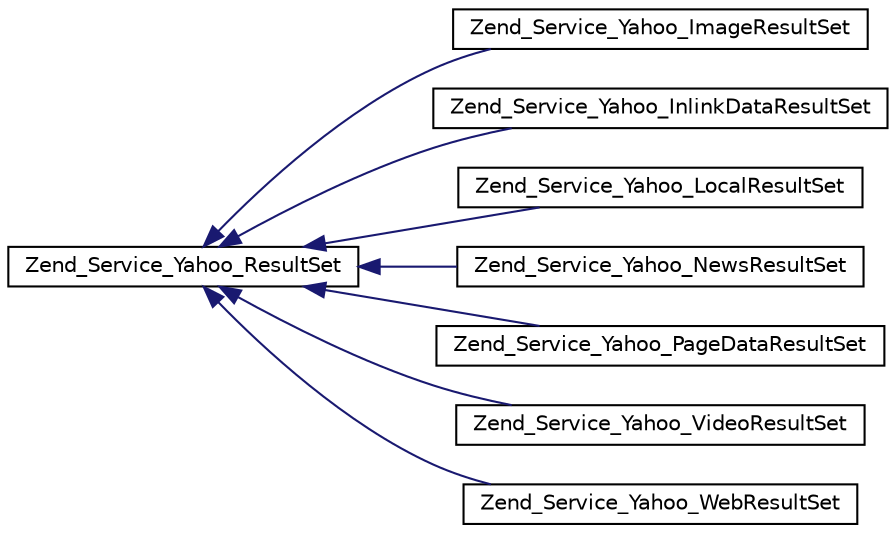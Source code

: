 digraph G
{
  edge [fontname="Helvetica",fontsize="10",labelfontname="Helvetica",labelfontsize="10"];
  node [fontname="Helvetica",fontsize="10",shape=record];
  rankdir="LR";
  Node1 [label="Zend_Service_Yahoo_ResultSet",height=0.2,width=0.4,color="black", fillcolor="white", style="filled",URL="$class_zend___service___yahoo___result_set.html"];
  Node1 -> Node2 [dir="back",color="midnightblue",fontsize="10",style="solid",fontname="Helvetica"];
  Node2 [label="Zend_Service_Yahoo_ImageResultSet",height=0.2,width=0.4,color="black", fillcolor="white", style="filled",URL="$class_zend___service___yahoo___image_result_set.html"];
  Node1 -> Node3 [dir="back",color="midnightblue",fontsize="10",style="solid",fontname="Helvetica"];
  Node3 [label="Zend_Service_Yahoo_InlinkDataResultSet",height=0.2,width=0.4,color="black", fillcolor="white", style="filled",URL="$class_zend___service___yahoo___inlink_data_result_set.html"];
  Node1 -> Node4 [dir="back",color="midnightblue",fontsize="10",style="solid",fontname="Helvetica"];
  Node4 [label="Zend_Service_Yahoo_LocalResultSet",height=0.2,width=0.4,color="black", fillcolor="white", style="filled",URL="$class_zend___service___yahoo___local_result_set.html"];
  Node1 -> Node5 [dir="back",color="midnightblue",fontsize="10",style="solid",fontname="Helvetica"];
  Node5 [label="Zend_Service_Yahoo_NewsResultSet",height=0.2,width=0.4,color="black", fillcolor="white", style="filled",URL="$class_zend___service___yahoo___news_result_set.html"];
  Node1 -> Node6 [dir="back",color="midnightblue",fontsize="10",style="solid",fontname="Helvetica"];
  Node6 [label="Zend_Service_Yahoo_PageDataResultSet",height=0.2,width=0.4,color="black", fillcolor="white", style="filled",URL="$class_zend___service___yahoo___page_data_result_set.html"];
  Node1 -> Node7 [dir="back",color="midnightblue",fontsize="10",style="solid",fontname="Helvetica"];
  Node7 [label="Zend_Service_Yahoo_VideoResultSet",height=0.2,width=0.4,color="black", fillcolor="white", style="filled",URL="$class_zend___service___yahoo___video_result_set.html"];
  Node1 -> Node8 [dir="back",color="midnightblue",fontsize="10",style="solid",fontname="Helvetica"];
  Node8 [label="Zend_Service_Yahoo_WebResultSet",height=0.2,width=0.4,color="black", fillcolor="white", style="filled",URL="$class_zend___service___yahoo___web_result_set.html"];
}
